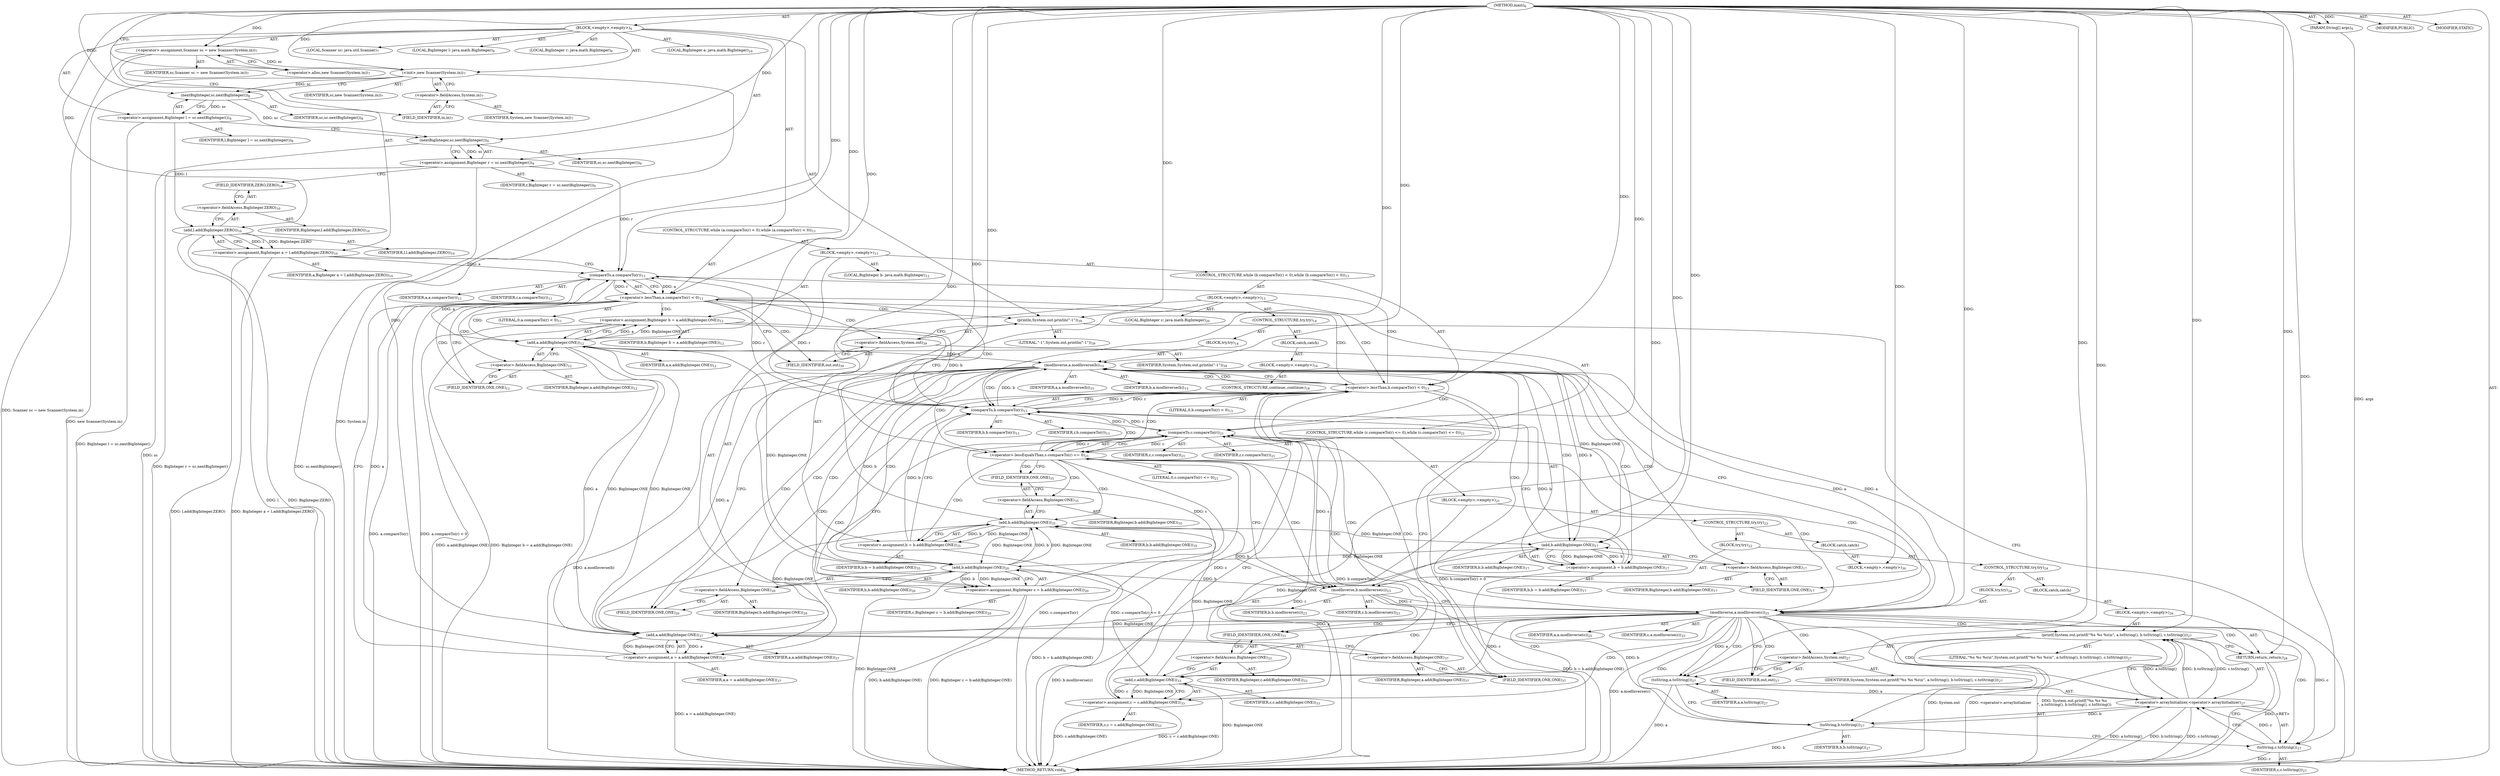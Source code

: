 digraph "main" {  
"19" [label = <(METHOD,main)<SUB>6</SUB>> ]
"20" [label = <(PARAM,String[] args)<SUB>6</SUB>> ]
"21" [label = <(BLOCK,&lt;empty&gt;,&lt;empty&gt;)<SUB>6</SUB>> ]
"4" [label = <(LOCAL,Scanner sc: java.util.Scanner)<SUB>7</SUB>> ]
"22" [label = <(&lt;operator&gt;.assignment,Scanner sc = new Scanner(System.in))<SUB>7</SUB>> ]
"23" [label = <(IDENTIFIER,sc,Scanner sc = new Scanner(System.in))<SUB>7</SUB>> ]
"24" [label = <(&lt;operator&gt;.alloc,new Scanner(System.in))<SUB>7</SUB>> ]
"25" [label = <(&lt;init&gt;,new Scanner(System.in))<SUB>7</SUB>> ]
"3" [label = <(IDENTIFIER,sc,new Scanner(System.in))<SUB>7</SUB>> ]
"26" [label = <(&lt;operator&gt;.fieldAccess,System.in)<SUB>7</SUB>> ]
"27" [label = <(IDENTIFIER,System,new Scanner(System.in))<SUB>7</SUB>> ]
"28" [label = <(FIELD_IDENTIFIER,in,in)<SUB>7</SUB>> ]
"29" [label = <(LOCAL,BigInteger l: java.math.BigInteger)<SUB>8</SUB>> ]
"30" [label = <(&lt;operator&gt;.assignment,BigInteger l = sc.nextBigInteger())<SUB>8</SUB>> ]
"31" [label = <(IDENTIFIER,l,BigInteger l = sc.nextBigInteger())<SUB>8</SUB>> ]
"32" [label = <(nextBigInteger,sc.nextBigInteger())<SUB>8</SUB>> ]
"33" [label = <(IDENTIFIER,sc,sc.nextBigInteger())<SUB>8</SUB>> ]
"34" [label = <(LOCAL,BigInteger r: java.math.BigInteger)<SUB>9</SUB>> ]
"35" [label = <(&lt;operator&gt;.assignment,BigInteger r = sc.nextBigInteger())<SUB>9</SUB>> ]
"36" [label = <(IDENTIFIER,r,BigInteger r = sc.nextBigInteger())<SUB>9</SUB>> ]
"37" [label = <(nextBigInteger,sc.nextBigInteger())<SUB>9</SUB>> ]
"38" [label = <(IDENTIFIER,sc,sc.nextBigInteger())<SUB>9</SUB>> ]
"39" [label = <(LOCAL,BigInteger a: java.math.BigInteger)<SUB>10</SUB>> ]
"40" [label = <(&lt;operator&gt;.assignment,BigInteger a = l.add(BigInteger.ZERO))<SUB>10</SUB>> ]
"41" [label = <(IDENTIFIER,a,BigInteger a = l.add(BigInteger.ZERO))<SUB>10</SUB>> ]
"42" [label = <(add,l.add(BigInteger.ZERO))<SUB>10</SUB>> ]
"43" [label = <(IDENTIFIER,l,l.add(BigInteger.ZERO))<SUB>10</SUB>> ]
"44" [label = <(&lt;operator&gt;.fieldAccess,BigInteger.ZERO)<SUB>10</SUB>> ]
"45" [label = <(IDENTIFIER,BigInteger,l.add(BigInteger.ZERO))<SUB>10</SUB>> ]
"46" [label = <(FIELD_IDENTIFIER,ZERO,ZERO)<SUB>10</SUB>> ]
"47" [label = <(CONTROL_STRUCTURE,while (a.compareTo(r) &lt; 0),while (a.compareTo(r) &lt; 0))<SUB>11</SUB>> ]
"48" [label = <(&lt;operator&gt;.lessThan,a.compareTo(r) &lt; 0)<SUB>11</SUB>> ]
"49" [label = <(compareTo,a.compareTo(r))<SUB>11</SUB>> ]
"50" [label = <(IDENTIFIER,a,a.compareTo(r))<SUB>11</SUB>> ]
"51" [label = <(IDENTIFIER,r,a.compareTo(r))<SUB>11</SUB>> ]
"52" [label = <(LITERAL,0,a.compareTo(r) &lt; 0)<SUB>11</SUB>> ]
"53" [label = <(BLOCK,&lt;empty&gt;,&lt;empty&gt;)<SUB>11</SUB>> ]
"54" [label = <(LOCAL,BigInteger b: java.math.BigInteger)<SUB>12</SUB>> ]
"55" [label = <(&lt;operator&gt;.assignment,BigInteger b = a.add(BigInteger.ONE))<SUB>12</SUB>> ]
"56" [label = <(IDENTIFIER,b,BigInteger b = a.add(BigInteger.ONE))<SUB>12</SUB>> ]
"57" [label = <(add,a.add(BigInteger.ONE))<SUB>12</SUB>> ]
"58" [label = <(IDENTIFIER,a,a.add(BigInteger.ONE))<SUB>12</SUB>> ]
"59" [label = <(&lt;operator&gt;.fieldAccess,BigInteger.ONE)<SUB>12</SUB>> ]
"60" [label = <(IDENTIFIER,BigInteger,a.add(BigInteger.ONE))<SUB>12</SUB>> ]
"61" [label = <(FIELD_IDENTIFIER,ONE,ONE)<SUB>12</SUB>> ]
"62" [label = <(CONTROL_STRUCTURE,while (b.compareTo(r) &lt; 0),while (b.compareTo(r) &lt; 0))<SUB>13</SUB>> ]
"63" [label = <(&lt;operator&gt;.lessThan,b.compareTo(r) &lt; 0)<SUB>13</SUB>> ]
"64" [label = <(compareTo,b.compareTo(r))<SUB>13</SUB>> ]
"65" [label = <(IDENTIFIER,b,b.compareTo(r))<SUB>13</SUB>> ]
"66" [label = <(IDENTIFIER,r,b.compareTo(r))<SUB>13</SUB>> ]
"67" [label = <(LITERAL,0,b.compareTo(r) &lt; 0)<SUB>13</SUB>> ]
"68" [label = <(BLOCK,&lt;empty&gt;,&lt;empty&gt;)<SUB>13</SUB>> ]
"69" [label = <(CONTROL_STRUCTURE,try,try)<SUB>14</SUB>> ]
"70" [label = <(BLOCK,try,try)<SUB>14</SUB>> ]
"71" [label = <(modInverse,a.modInverse(b))<SUB>15</SUB>> ]
"72" [label = <(IDENTIFIER,a,a.modInverse(b))<SUB>15</SUB>> ]
"73" [label = <(IDENTIFIER,b,a.modInverse(b))<SUB>15</SUB>> ]
"74" [label = <(BLOCK,catch,catch)> ]
"75" [label = <(BLOCK,&lt;empty&gt;,&lt;empty&gt;)<SUB>16</SUB>> ]
"76" [label = <(&lt;operator&gt;.assignment,b = b.add(BigInteger.ONE))<SUB>17</SUB>> ]
"77" [label = <(IDENTIFIER,b,b = b.add(BigInteger.ONE))<SUB>17</SUB>> ]
"78" [label = <(add,b.add(BigInteger.ONE))<SUB>17</SUB>> ]
"79" [label = <(IDENTIFIER,b,b.add(BigInteger.ONE))<SUB>17</SUB>> ]
"80" [label = <(&lt;operator&gt;.fieldAccess,BigInteger.ONE)<SUB>17</SUB>> ]
"81" [label = <(IDENTIFIER,BigInteger,b.add(BigInteger.ONE))<SUB>17</SUB>> ]
"82" [label = <(FIELD_IDENTIFIER,ONE,ONE)<SUB>17</SUB>> ]
"83" [label = <(CONTROL_STRUCTURE,continue;,continue;)<SUB>18</SUB>> ]
"84" [label = <(LOCAL,BigInteger c: java.math.BigInteger)<SUB>20</SUB>> ]
"85" [label = <(&lt;operator&gt;.assignment,BigInteger c = b.add(BigInteger.ONE))<SUB>20</SUB>> ]
"86" [label = <(IDENTIFIER,c,BigInteger c = b.add(BigInteger.ONE))<SUB>20</SUB>> ]
"87" [label = <(add,b.add(BigInteger.ONE))<SUB>20</SUB>> ]
"88" [label = <(IDENTIFIER,b,b.add(BigInteger.ONE))<SUB>20</SUB>> ]
"89" [label = <(&lt;operator&gt;.fieldAccess,BigInteger.ONE)<SUB>20</SUB>> ]
"90" [label = <(IDENTIFIER,BigInteger,b.add(BigInteger.ONE))<SUB>20</SUB>> ]
"91" [label = <(FIELD_IDENTIFIER,ONE,ONE)<SUB>20</SUB>> ]
"92" [label = <(CONTROL_STRUCTURE,while (c.compareTo(r) &lt;= 0),while (c.compareTo(r) &lt;= 0))<SUB>21</SUB>> ]
"93" [label = <(&lt;operator&gt;.lessEqualsThan,c.compareTo(r) &lt;= 0)<SUB>21</SUB>> ]
"94" [label = <(compareTo,c.compareTo(r))<SUB>21</SUB>> ]
"95" [label = <(IDENTIFIER,c,c.compareTo(r))<SUB>21</SUB>> ]
"96" [label = <(IDENTIFIER,r,c.compareTo(r))<SUB>21</SUB>> ]
"97" [label = <(LITERAL,0,c.compareTo(r) &lt;= 0)<SUB>21</SUB>> ]
"98" [label = <(BLOCK,&lt;empty&gt;,&lt;empty&gt;)<SUB>21</SUB>> ]
"99" [label = <(CONTROL_STRUCTURE,try,try)<SUB>22</SUB>> ]
"100" [label = <(BLOCK,try,try)<SUB>22</SUB>> ]
"101" [label = <(modInverse,b.modInverse(c))<SUB>23</SUB>> ]
"102" [label = <(IDENTIFIER,b,b.modInverse(c))<SUB>23</SUB>> ]
"103" [label = <(IDENTIFIER,c,b.modInverse(c))<SUB>23</SUB>> ]
"104" [label = <(CONTROL_STRUCTURE,try,try)<SUB>24</SUB>> ]
"105" [label = <(BLOCK,try,try)<SUB>24</SUB>> ]
"106" [label = <(modInverse,a.modInverse(c))<SUB>25</SUB>> ]
"107" [label = <(IDENTIFIER,a,a.modInverse(c))<SUB>25</SUB>> ]
"108" [label = <(IDENTIFIER,c,a.modInverse(c))<SUB>25</SUB>> ]
"109" [label = <(BLOCK,catch,catch)> ]
"110" [label = <(BLOCK,&lt;empty&gt;,&lt;empty&gt;)<SUB>26</SUB>> ]
"111" [label = <(printf,System.out.printf(&quot;%s %s %s\n&quot;, a.toString(), b.toString(), c.toString()))<SUB>27</SUB>> ]
"112" [label = <(&lt;operator&gt;.fieldAccess,System.out)<SUB>27</SUB>> ]
"113" [label = <(IDENTIFIER,System,System.out.printf(&quot;%s %s %s\n&quot;, a.toString(), b.toString(), c.toString()))<SUB>27</SUB>> ]
"114" [label = <(FIELD_IDENTIFIER,out,out)<SUB>27</SUB>> ]
"115" [label = <(LITERAL,&quot;%s %s %s\n&quot;,System.out.printf(&quot;%s %s %s\n&quot;, a.toString(), b.toString(), c.toString()))<SUB>27</SUB>> ]
"116" [label = <(&lt;operator&gt;.arrayInitializer,&lt;operator&gt;.arrayInitializer)<SUB>27</SUB>> ]
"117" [label = <(toString,a.toString())<SUB>27</SUB>> ]
"118" [label = <(IDENTIFIER,a,a.toString())<SUB>27</SUB>> ]
"119" [label = <(toString,b.toString())<SUB>27</SUB>> ]
"120" [label = <(IDENTIFIER,b,b.toString())<SUB>27</SUB>> ]
"121" [label = <(toString,c.toString())<SUB>27</SUB>> ]
"122" [label = <(IDENTIFIER,c,c.toString())<SUB>27</SUB>> ]
"123" [label = <(RETURN,return;,return;)<SUB>28</SUB>> ]
"124" [label = <(BLOCK,catch,catch)> ]
"125" [label = <(BLOCK,&lt;empty&gt;,&lt;empty&gt;)<SUB>30</SUB>> ]
"126" [label = <(&lt;operator&gt;.assignment,c = c.add(BigInteger.ONE))<SUB>33</SUB>> ]
"127" [label = <(IDENTIFIER,c,c = c.add(BigInteger.ONE))<SUB>33</SUB>> ]
"128" [label = <(add,c.add(BigInteger.ONE))<SUB>33</SUB>> ]
"129" [label = <(IDENTIFIER,c,c.add(BigInteger.ONE))<SUB>33</SUB>> ]
"130" [label = <(&lt;operator&gt;.fieldAccess,BigInteger.ONE)<SUB>33</SUB>> ]
"131" [label = <(IDENTIFIER,BigInteger,c.add(BigInteger.ONE))<SUB>33</SUB>> ]
"132" [label = <(FIELD_IDENTIFIER,ONE,ONE)<SUB>33</SUB>> ]
"133" [label = <(&lt;operator&gt;.assignment,b = b.add(BigInteger.ONE))<SUB>35</SUB>> ]
"134" [label = <(IDENTIFIER,b,b = b.add(BigInteger.ONE))<SUB>35</SUB>> ]
"135" [label = <(add,b.add(BigInteger.ONE))<SUB>35</SUB>> ]
"136" [label = <(IDENTIFIER,b,b.add(BigInteger.ONE))<SUB>35</SUB>> ]
"137" [label = <(&lt;operator&gt;.fieldAccess,BigInteger.ONE)<SUB>35</SUB>> ]
"138" [label = <(IDENTIFIER,BigInteger,b.add(BigInteger.ONE))<SUB>35</SUB>> ]
"139" [label = <(FIELD_IDENTIFIER,ONE,ONE)<SUB>35</SUB>> ]
"140" [label = <(&lt;operator&gt;.assignment,a = a.add(BigInteger.ONE))<SUB>37</SUB>> ]
"141" [label = <(IDENTIFIER,a,a = a.add(BigInteger.ONE))<SUB>37</SUB>> ]
"142" [label = <(add,a.add(BigInteger.ONE))<SUB>37</SUB>> ]
"143" [label = <(IDENTIFIER,a,a.add(BigInteger.ONE))<SUB>37</SUB>> ]
"144" [label = <(&lt;operator&gt;.fieldAccess,BigInteger.ONE)<SUB>37</SUB>> ]
"145" [label = <(IDENTIFIER,BigInteger,a.add(BigInteger.ONE))<SUB>37</SUB>> ]
"146" [label = <(FIELD_IDENTIFIER,ONE,ONE)<SUB>37</SUB>> ]
"147" [label = <(println,System.out.println(&quot;-1&quot;))<SUB>39</SUB>> ]
"148" [label = <(&lt;operator&gt;.fieldAccess,System.out)<SUB>39</SUB>> ]
"149" [label = <(IDENTIFIER,System,System.out.println(&quot;-1&quot;))<SUB>39</SUB>> ]
"150" [label = <(FIELD_IDENTIFIER,out,out)<SUB>39</SUB>> ]
"151" [label = <(LITERAL,&quot;-1&quot;,System.out.println(&quot;-1&quot;))<SUB>39</SUB>> ]
"152" [label = <(MODIFIER,PUBLIC)> ]
"153" [label = <(MODIFIER,STATIC)> ]
"154" [label = <(METHOD_RETURN,void)<SUB>6</SUB>> ]
  "19" -> "20"  [ label = "AST: "] 
  "19" -> "21"  [ label = "AST: "] 
  "19" -> "152"  [ label = "AST: "] 
  "19" -> "153"  [ label = "AST: "] 
  "19" -> "154"  [ label = "AST: "] 
  "21" -> "4"  [ label = "AST: "] 
  "21" -> "22"  [ label = "AST: "] 
  "21" -> "25"  [ label = "AST: "] 
  "21" -> "29"  [ label = "AST: "] 
  "21" -> "30"  [ label = "AST: "] 
  "21" -> "34"  [ label = "AST: "] 
  "21" -> "35"  [ label = "AST: "] 
  "21" -> "39"  [ label = "AST: "] 
  "21" -> "40"  [ label = "AST: "] 
  "21" -> "47"  [ label = "AST: "] 
  "21" -> "147"  [ label = "AST: "] 
  "22" -> "23"  [ label = "AST: "] 
  "22" -> "24"  [ label = "AST: "] 
  "25" -> "3"  [ label = "AST: "] 
  "25" -> "26"  [ label = "AST: "] 
  "26" -> "27"  [ label = "AST: "] 
  "26" -> "28"  [ label = "AST: "] 
  "30" -> "31"  [ label = "AST: "] 
  "30" -> "32"  [ label = "AST: "] 
  "32" -> "33"  [ label = "AST: "] 
  "35" -> "36"  [ label = "AST: "] 
  "35" -> "37"  [ label = "AST: "] 
  "37" -> "38"  [ label = "AST: "] 
  "40" -> "41"  [ label = "AST: "] 
  "40" -> "42"  [ label = "AST: "] 
  "42" -> "43"  [ label = "AST: "] 
  "42" -> "44"  [ label = "AST: "] 
  "44" -> "45"  [ label = "AST: "] 
  "44" -> "46"  [ label = "AST: "] 
  "47" -> "48"  [ label = "AST: "] 
  "47" -> "53"  [ label = "AST: "] 
  "48" -> "49"  [ label = "AST: "] 
  "48" -> "52"  [ label = "AST: "] 
  "49" -> "50"  [ label = "AST: "] 
  "49" -> "51"  [ label = "AST: "] 
  "53" -> "54"  [ label = "AST: "] 
  "53" -> "55"  [ label = "AST: "] 
  "53" -> "62"  [ label = "AST: "] 
  "53" -> "140"  [ label = "AST: "] 
  "55" -> "56"  [ label = "AST: "] 
  "55" -> "57"  [ label = "AST: "] 
  "57" -> "58"  [ label = "AST: "] 
  "57" -> "59"  [ label = "AST: "] 
  "59" -> "60"  [ label = "AST: "] 
  "59" -> "61"  [ label = "AST: "] 
  "62" -> "63"  [ label = "AST: "] 
  "62" -> "68"  [ label = "AST: "] 
  "63" -> "64"  [ label = "AST: "] 
  "63" -> "67"  [ label = "AST: "] 
  "64" -> "65"  [ label = "AST: "] 
  "64" -> "66"  [ label = "AST: "] 
  "68" -> "69"  [ label = "AST: "] 
  "68" -> "84"  [ label = "AST: "] 
  "68" -> "85"  [ label = "AST: "] 
  "68" -> "92"  [ label = "AST: "] 
  "68" -> "133"  [ label = "AST: "] 
  "69" -> "70"  [ label = "AST: "] 
  "69" -> "74"  [ label = "AST: "] 
  "70" -> "71"  [ label = "AST: "] 
  "71" -> "72"  [ label = "AST: "] 
  "71" -> "73"  [ label = "AST: "] 
  "74" -> "75"  [ label = "AST: "] 
  "75" -> "76"  [ label = "AST: "] 
  "75" -> "83"  [ label = "AST: "] 
  "76" -> "77"  [ label = "AST: "] 
  "76" -> "78"  [ label = "AST: "] 
  "78" -> "79"  [ label = "AST: "] 
  "78" -> "80"  [ label = "AST: "] 
  "80" -> "81"  [ label = "AST: "] 
  "80" -> "82"  [ label = "AST: "] 
  "85" -> "86"  [ label = "AST: "] 
  "85" -> "87"  [ label = "AST: "] 
  "87" -> "88"  [ label = "AST: "] 
  "87" -> "89"  [ label = "AST: "] 
  "89" -> "90"  [ label = "AST: "] 
  "89" -> "91"  [ label = "AST: "] 
  "92" -> "93"  [ label = "AST: "] 
  "92" -> "98"  [ label = "AST: "] 
  "93" -> "94"  [ label = "AST: "] 
  "93" -> "97"  [ label = "AST: "] 
  "94" -> "95"  [ label = "AST: "] 
  "94" -> "96"  [ label = "AST: "] 
  "98" -> "99"  [ label = "AST: "] 
  "98" -> "126"  [ label = "AST: "] 
  "99" -> "100"  [ label = "AST: "] 
  "99" -> "124"  [ label = "AST: "] 
  "100" -> "101"  [ label = "AST: "] 
  "100" -> "104"  [ label = "AST: "] 
  "101" -> "102"  [ label = "AST: "] 
  "101" -> "103"  [ label = "AST: "] 
  "104" -> "105"  [ label = "AST: "] 
  "104" -> "109"  [ label = "AST: "] 
  "105" -> "106"  [ label = "AST: "] 
  "106" -> "107"  [ label = "AST: "] 
  "106" -> "108"  [ label = "AST: "] 
  "109" -> "110"  [ label = "AST: "] 
  "110" -> "111"  [ label = "AST: "] 
  "110" -> "123"  [ label = "AST: "] 
  "111" -> "112"  [ label = "AST: "] 
  "111" -> "115"  [ label = "AST: "] 
  "111" -> "116"  [ label = "AST: "] 
  "112" -> "113"  [ label = "AST: "] 
  "112" -> "114"  [ label = "AST: "] 
  "116" -> "117"  [ label = "AST: "] 
  "116" -> "119"  [ label = "AST: "] 
  "116" -> "121"  [ label = "AST: "] 
  "117" -> "118"  [ label = "AST: "] 
  "119" -> "120"  [ label = "AST: "] 
  "121" -> "122"  [ label = "AST: "] 
  "124" -> "125"  [ label = "AST: "] 
  "126" -> "127"  [ label = "AST: "] 
  "126" -> "128"  [ label = "AST: "] 
  "128" -> "129"  [ label = "AST: "] 
  "128" -> "130"  [ label = "AST: "] 
  "130" -> "131"  [ label = "AST: "] 
  "130" -> "132"  [ label = "AST: "] 
  "133" -> "134"  [ label = "AST: "] 
  "133" -> "135"  [ label = "AST: "] 
  "135" -> "136"  [ label = "AST: "] 
  "135" -> "137"  [ label = "AST: "] 
  "137" -> "138"  [ label = "AST: "] 
  "137" -> "139"  [ label = "AST: "] 
  "140" -> "141"  [ label = "AST: "] 
  "140" -> "142"  [ label = "AST: "] 
  "142" -> "143"  [ label = "AST: "] 
  "142" -> "144"  [ label = "AST: "] 
  "144" -> "145"  [ label = "AST: "] 
  "144" -> "146"  [ label = "AST: "] 
  "147" -> "148"  [ label = "AST: "] 
  "147" -> "151"  [ label = "AST: "] 
  "148" -> "149"  [ label = "AST: "] 
  "148" -> "150"  [ label = "AST: "] 
  "22" -> "28"  [ label = "CFG: "] 
  "25" -> "32"  [ label = "CFG: "] 
  "30" -> "37"  [ label = "CFG: "] 
  "35" -> "46"  [ label = "CFG: "] 
  "40" -> "49"  [ label = "CFG: "] 
  "147" -> "154"  [ label = "CFG: "] 
  "24" -> "22"  [ label = "CFG: "] 
  "26" -> "25"  [ label = "CFG: "] 
  "32" -> "30"  [ label = "CFG: "] 
  "37" -> "35"  [ label = "CFG: "] 
  "42" -> "40"  [ label = "CFG: "] 
  "48" -> "61"  [ label = "CFG: "] 
  "48" -> "150"  [ label = "CFG: "] 
  "148" -> "147"  [ label = "CFG: "] 
  "28" -> "26"  [ label = "CFG: "] 
  "44" -> "42"  [ label = "CFG: "] 
  "49" -> "48"  [ label = "CFG: "] 
  "55" -> "64"  [ label = "CFG: "] 
  "140" -> "49"  [ label = "CFG: "] 
  "150" -> "148"  [ label = "CFG: "] 
  "46" -> "44"  [ label = "CFG: "] 
  "57" -> "55"  [ label = "CFG: "] 
  "63" -> "71"  [ label = "CFG: "] 
  "63" -> "146"  [ label = "CFG: "] 
  "142" -> "140"  [ label = "CFG: "] 
  "59" -> "57"  [ label = "CFG: "] 
  "64" -> "63"  [ label = "CFG: "] 
  "85" -> "94"  [ label = "CFG: "] 
  "133" -> "64"  [ label = "CFG: "] 
  "144" -> "142"  [ label = "CFG: "] 
  "61" -> "59"  [ label = "CFG: "] 
  "87" -> "85"  [ label = "CFG: "] 
  "93" -> "101"  [ label = "CFG: "] 
  "93" -> "139"  [ label = "CFG: "] 
  "135" -> "133"  [ label = "CFG: "] 
  "146" -> "144"  [ label = "CFG: "] 
  "71" -> "82"  [ label = "CFG: "] 
  "71" -> "91"  [ label = "CFG: "] 
  "89" -> "87"  [ label = "CFG: "] 
  "94" -> "93"  [ label = "CFG: "] 
  "126" -> "94"  [ label = "CFG: "] 
  "137" -> "135"  [ label = "CFG: "] 
  "76" -> "64"  [ label = "CFG: "] 
  "91" -> "89"  [ label = "CFG: "] 
  "128" -> "126"  [ label = "CFG: "] 
  "139" -> "137"  [ label = "CFG: "] 
  "78" -> "76"  [ label = "CFG: "] 
  "101" -> "106"  [ label = "CFG: "] 
  "130" -> "128"  [ label = "CFG: "] 
  "80" -> "78"  [ label = "CFG: "] 
  "132" -> "130"  [ label = "CFG: "] 
  "82" -> "80"  [ label = "CFG: "] 
  "106" -> "132"  [ label = "CFG: "] 
  "106" -> "114"  [ label = "CFG: "] 
  "111" -> "123"  [ label = "CFG: "] 
  "123" -> "154"  [ label = "CFG: "] 
  "112" -> "117"  [ label = "CFG: "] 
  "116" -> "111"  [ label = "CFG: "] 
  "114" -> "112"  [ label = "CFG: "] 
  "117" -> "119"  [ label = "CFG: "] 
  "119" -> "121"  [ label = "CFG: "] 
  "121" -> "116"  [ label = "CFG: "] 
  "19" -> "24"  [ label = "CFG: "] 
  "123" -> "154"  [ label = "DDG: &lt;RET&gt;"] 
  "20" -> "154"  [ label = "DDG: args"] 
  "22" -> "154"  [ label = "DDG: Scanner sc = new Scanner(System.in)"] 
  "25" -> "154"  [ label = "DDG: System.in"] 
  "25" -> "154"  [ label = "DDG: new Scanner(System.in)"] 
  "30" -> "154"  [ label = "DDG: BigInteger l = sc.nextBigInteger()"] 
  "37" -> "154"  [ label = "DDG: sc"] 
  "35" -> "154"  [ label = "DDG: sc.nextBigInteger()"] 
  "35" -> "154"  [ label = "DDG: BigInteger r = sc.nextBigInteger()"] 
  "42" -> "154"  [ label = "DDG: l"] 
  "42" -> "154"  [ label = "DDG: BigInteger.ZERO"] 
  "40" -> "154"  [ label = "DDG: l.add(BigInteger.ZERO)"] 
  "40" -> "154"  [ label = "DDG: BigInteger a = l.add(BigInteger.ZERO)"] 
  "48" -> "154"  [ label = "DDG: a.compareTo(r)"] 
  "48" -> "154"  [ label = "DDG: a.compareTo(r) &lt; 0"] 
  "55" -> "154"  [ label = "DDG: a.add(BigInteger.ONE)"] 
  "55" -> "154"  [ label = "DDG: BigInteger b = a.add(BigInteger.ONE)"] 
  "63" -> "154"  [ label = "DDG: b.compareTo(r)"] 
  "63" -> "154"  [ label = "DDG: b.compareTo(r) &lt; 0"] 
  "140" -> "154"  [ label = "DDG: a = a.add(BigInteger.ONE)"] 
  "71" -> "154"  [ label = "DDG: a.modInverse(b)"] 
  "87" -> "154"  [ label = "DDG: BigInteger.ONE"] 
  "85" -> "154"  [ label = "DDG: b.add(BigInteger.ONE)"] 
  "85" -> "154"  [ label = "DDG: BigInteger c = b.add(BigInteger.ONE)"] 
  "94" -> "154"  [ label = "DDG: r"] 
  "93" -> "154"  [ label = "DDG: c.compareTo(r)"] 
  "93" -> "154"  [ label = "DDG: c.compareTo(r) &lt;= 0"] 
  "133" -> "154"  [ label = "DDG: b = b.add(BigInteger.ONE)"] 
  "101" -> "154"  [ label = "DDG: b.modInverse(c)"] 
  "106" -> "154"  [ label = "DDG: a.modInverse(c)"] 
  "111" -> "154"  [ label = "DDG: System.out"] 
  "117" -> "154"  [ label = "DDG: a"] 
  "116" -> "154"  [ label = "DDG: a.toString()"] 
  "119" -> "154"  [ label = "DDG: b"] 
  "116" -> "154"  [ label = "DDG: b.toString()"] 
  "121" -> "154"  [ label = "DDG: c"] 
  "116" -> "154"  [ label = "DDG: c.toString()"] 
  "111" -> "154"  [ label = "DDG: &lt;operator&gt;.arrayInitializer"] 
  "111" -> "154"  [ label = "DDG: System.out.printf(&quot;%s %s %s\n&quot;, a.toString(), b.toString(), c.toString())"] 
  "128" -> "154"  [ label = "DDG: BigInteger.ONE"] 
  "126" -> "154"  [ label = "DDG: c.add(BigInteger.ONE)"] 
  "126" -> "154"  [ label = "DDG: c = c.add(BigInteger.ONE)"] 
  "76" -> "154"  [ label = "DDG: b = b.add(BigInteger.ONE)"] 
  "19" -> "20"  [ label = "DDG: "] 
  "19" -> "22"  [ label = "DDG: "] 
  "32" -> "30"  [ label = "DDG: sc"] 
  "37" -> "35"  [ label = "DDG: sc"] 
  "42" -> "40"  [ label = "DDG: l"] 
  "42" -> "40"  [ label = "DDG: BigInteger.ZERO"] 
  "22" -> "25"  [ label = "DDG: sc"] 
  "19" -> "25"  [ label = "DDG: "] 
  "19" -> "147"  [ label = "DDG: "] 
  "25" -> "32"  [ label = "DDG: sc"] 
  "19" -> "32"  [ label = "DDG: "] 
  "32" -> "37"  [ label = "DDG: sc"] 
  "19" -> "37"  [ label = "DDG: "] 
  "30" -> "42"  [ label = "DDG: l"] 
  "19" -> "42"  [ label = "DDG: "] 
  "49" -> "48"  [ label = "DDG: a"] 
  "49" -> "48"  [ label = "DDG: r"] 
  "19" -> "48"  [ label = "DDG: "] 
  "57" -> "55"  [ label = "DDG: a"] 
  "57" -> "55"  [ label = "DDG: BigInteger.ONE"] 
  "142" -> "140"  [ label = "DDG: a"] 
  "142" -> "140"  [ label = "DDG: BigInteger.ONE"] 
  "40" -> "49"  [ label = "DDG: a"] 
  "140" -> "49"  [ label = "DDG: a"] 
  "19" -> "49"  [ label = "DDG: "] 
  "35" -> "49"  [ label = "DDG: r"] 
  "64" -> "49"  [ label = "DDG: r"] 
  "49" -> "57"  [ label = "DDG: a"] 
  "19" -> "57"  [ label = "DDG: "] 
  "142" -> "57"  [ label = "DDG: BigInteger.ONE"] 
  "64" -> "63"  [ label = "DDG: b"] 
  "64" -> "63"  [ label = "DDG: r"] 
  "19" -> "63"  [ label = "DDG: "] 
  "87" -> "85"  [ label = "DDG: b"] 
  "87" -> "85"  [ label = "DDG: BigInteger.ONE"] 
  "135" -> "133"  [ label = "DDG: b"] 
  "135" -> "133"  [ label = "DDG: BigInteger.ONE"] 
  "57" -> "142"  [ label = "DDG: a"] 
  "71" -> "142"  [ label = "DDG: a"] 
  "106" -> "142"  [ label = "DDG: a"] 
  "19" -> "142"  [ label = "DDG: "] 
  "57" -> "142"  [ label = "DDG: BigInteger.ONE"] 
  "135" -> "142"  [ label = "DDG: BigInteger.ONE"] 
  "78" -> "142"  [ label = "DDG: BigInteger.ONE"] 
  "55" -> "64"  [ label = "DDG: b"] 
  "133" -> "64"  [ label = "DDG: b"] 
  "76" -> "64"  [ label = "DDG: b"] 
  "19" -> "64"  [ label = "DDG: "] 
  "49" -> "64"  [ label = "DDG: r"] 
  "94" -> "64"  [ label = "DDG: r"] 
  "71" -> "87"  [ label = "DDG: b"] 
  "19" -> "87"  [ label = "DDG: "] 
  "57" -> "87"  [ label = "DDG: BigInteger.ONE"] 
  "135" -> "87"  [ label = "DDG: BigInteger.ONE"] 
  "78" -> "87"  [ label = "DDG: BigInteger.ONE"] 
  "94" -> "93"  [ label = "DDG: c"] 
  "94" -> "93"  [ label = "DDG: r"] 
  "19" -> "93"  [ label = "DDG: "] 
  "128" -> "126"  [ label = "DDG: c"] 
  "128" -> "126"  [ label = "DDG: BigInteger.ONE"] 
  "87" -> "135"  [ label = "DDG: b"] 
  "101" -> "135"  [ label = "DDG: b"] 
  "19" -> "135"  [ label = "DDG: "] 
  "87" -> "135"  [ label = "DDG: BigInteger.ONE"] 
  "128" -> "135"  [ label = "DDG: BigInteger.ONE"] 
  "57" -> "71"  [ label = "DDG: a"] 
  "106" -> "71"  [ label = "DDG: a"] 
  "19" -> "71"  [ label = "DDG: "] 
  "64" -> "71"  [ label = "DDG: b"] 
  "78" -> "76"  [ label = "DDG: b"] 
  "78" -> "76"  [ label = "DDG: BigInteger.ONE"] 
  "85" -> "94"  [ label = "DDG: c"] 
  "126" -> "94"  [ label = "DDG: c"] 
  "19" -> "94"  [ label = "DDG: "] 
  "64" -> "94"  [ label = "DDG: r"] 
  "19" -> "125"  [ label = "DDG: "] 
  "106" -> "128"  [ label = "DDG: c"] 
  "19" -> "128"  [ label = "DDG: "] 
  "87" -> "128"  [ label = "DDG: BigInteger.ONE"] 
  "71" -> "78"  [ label = "DDG: b"] 
  "19" -> "78"  [ label = "DDG: "] 
  "57" -> "78"  [ label = "DDG: BigInteger.ONE"] 
  "135" -> "78"  [ label = "DDG: BigInteger.ONE"] 
  "87" -> "101"  [ label = "DDG: b"] 
  "19" -> "101"  [ label = "DDG: "] 
  "94" -> "101"  [ label = "DDG: c"] 
  "71" -> "106"  [ label = "DDG: a"] 
  "19" -> "106"  [ label = "DDG: "] 
  "101" -> "106"  [ label = "DDG: c"] 
  "19" -> "123"  [ label = "DDG: "] 
  "19" -> "111"  [ label = "DDG: "] 
  "116" -> "111"  [ label = "DDG: a.toString()"] 
  "116" -> "111"  [ label = "DDG: b.toString()"] 
  "116" -> "111"  [ label = "DDG: c.toString()"] 
  "117" -> "116"  [ label = "DDG: a"] 
  "119" -> "116"  [ label = "DDG: b"] 
  "121" -> "116"  [ label = "DDG: c"] 
  "106" -> "117"  [ label = "DDG: a"] 
  "19" -> "117"  [ label = "DDG: "] 
  "101" -> "119"  [ label = "DDG: b"] 
  "19" -> "119"  [ label = "DDG: "] 
  "106" -> "121"  [ label = "DDG: c"] 
  "19" -> "121"  [ label = "DDG: "] 
  "48" -> "64"  [ label = "CDG: "] 
  "48" -> "57"  [ label = "CDG: "] 
  "48" -> "150"  [ label = "CDG: "] 
  "48" -> "59"  [ label = "CDG: "] 
  "48" -> "148"  [ label = "CDG: "] 
  "48" -> "61"  [ label = "CDG: "] 
  "48" -> "147"  [ label = "CDG: "] 
  "48" -> "63"  [ label = "CDG: "] 
  "48" -> "55"  [ label = "CDG: "] 
  "63" -> "48"  [ label = "CDG: "] 
  "63" -> "49"  [ label = "CDG: "] 
  "63" -> "146"  [ label = "CDG: "] 
  "63" -> "142"  [ label = "CDG: "] 
  "63" -> "144"  [ label = "CDG: "] 
  "63" -> "140"  [ label = "CDG: "] 
  "63" -> "71"  [ label = "CDG: "] 
  "93" -> "64"  [ label = "CDG: "] 
  "93" -> "106"  [ label = "CDG: "] 
  "93" -> "101"  [ label = "CDG: "] 
  "93" -> "137"  [ label = "CDG: "] 
  "93" -> "135"  [ label = "CDG: "] 
  "93" -> "63"  [ label = "CDG: "] 
  "93" -> "139"  [ label = "CDG: "] 
  "93" -> "133"  [ label = "CDG: "] 
  "71" -> "94"  [ label = "CDG: "] 
  "71" -> "64"  [ label = "CDG: "] 
  "71" -> "89"  [ label = "CDG: "] 
  "71" -> "85"  [ label = "CDG: "] 
  "71" -> "76"  [ label = "CDG: "] 
  "71" -> "87"  [ label = "CDG: "] 
  "71" -> "91"  [ label = "CDG: "] 
  "71" -> "82"  [ label = "CDG: "] 
  "71" -> "93"  [ label = "CDG: "] 
  "71" -> "80"  [ label = "CDG: "] 
  "71" -> "63"  [ label = "CDG: "] 
  "71" -> "78"  [ label = "CDG: "] 
  "106" -> "94"  [ label = "CDG: "] 
  "106" -> "116"  [ label = "CDG: "] 
  "106" -> "128"  [ label = "CDG: "] 
  "106" -> "114"  [ label = "CDG: "] 
  "106" -> "132"  [ label = "CDG: "] 
  "106" -> "119"  [ label = "CDG: "] 
  "106" -> "121"  [ label = "CDG: "] 
  "106" -> "123"  [ label = "CDG: "] 
  "106" -> "112"  [ label = "CDG: "] 
  "106" -> "93"  [ label = "CDG: "] 
  "106" -> "126"  [ label = "CDG: "] 
  "106" -> "130"  [ label = "CDG: "] 
  "106" -> "117"  [ label = "CDG: "] 
  "106" -> "111"  [ label = "CDG: "] 
}
